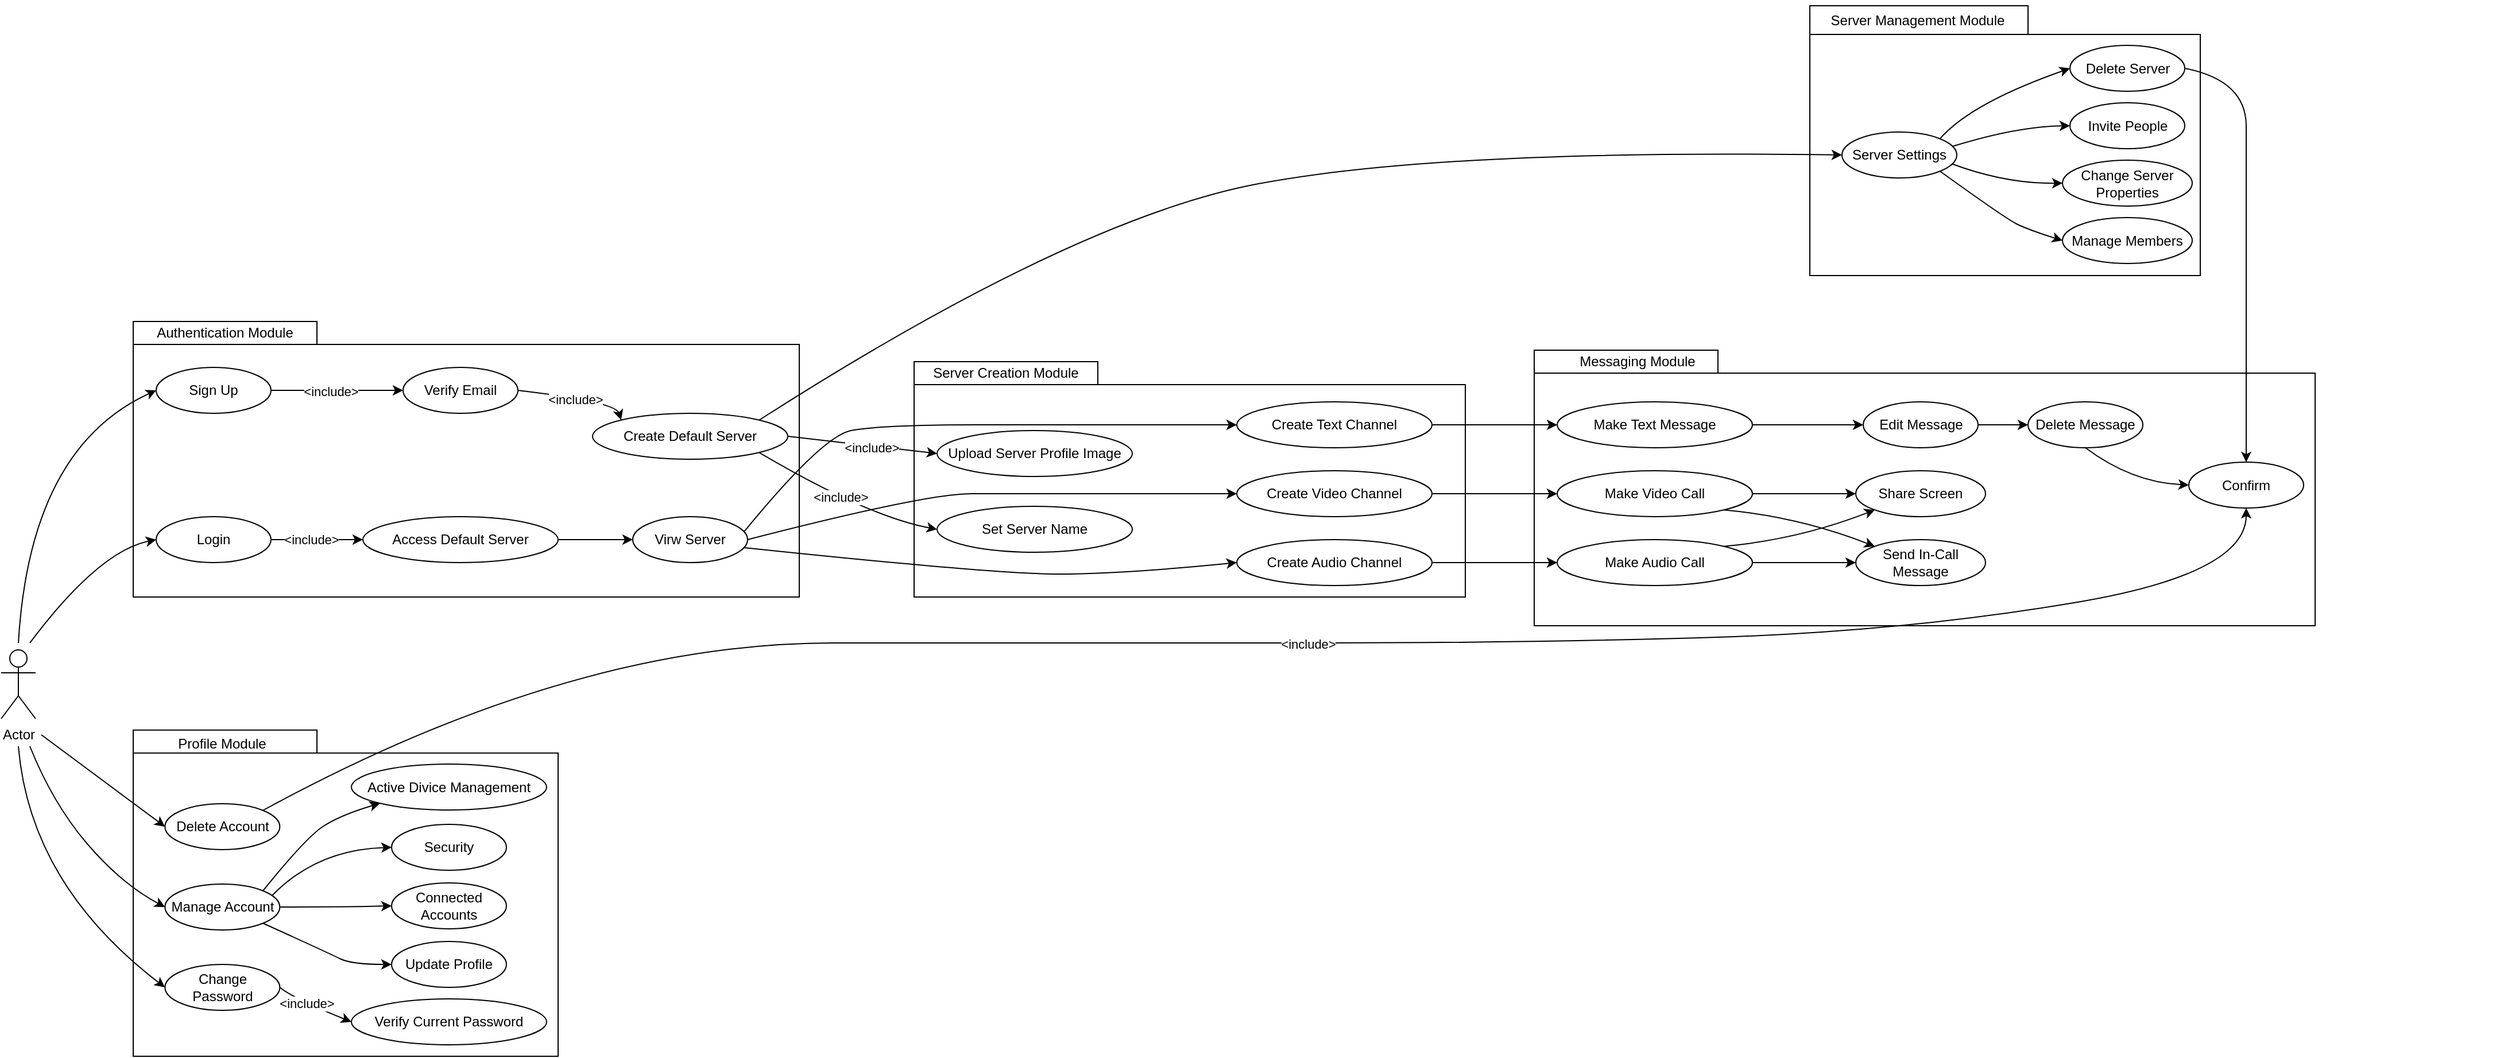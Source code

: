 <mxfile version="24.4.10" type="github">
  <diagram name="Page-1" id="TswOkcbOxJksG1xE5W1X">
    <mxGraphModel dx="3827" dy="2660" grid="1" gridSize="10" guides="1" tooltips="1" connect="1" arrows="1" fold="1" page="1" pageScale="1" pageWidth="827" pageHeight="1169" math="0" shadow="0">
      <root>
        <mxCell id="0" />
        <mxCell id="1" parent="0" />
        <mxCell id="_fBAPdAfYRDBdJ_oHnz5-30" value="" style="group;fillColor=none;" vertex="1" connectable="0" parent="1">
          <mxGeometry x="-160" y="-85" width="580" height="245" as="geometry" />
        </mxCell>
        <mxCell id="_fBAPdAfYRDBdJ_oHnz5-1" value="" style="shape=folder;fontStyle=1;spacingTop=10;tabWidth=160;tabHeight=20;tabPosition=left;html=1;whiteSpace=wrap;fillColor=none;" vertex="1" parent="_fBAPdAfYRDBdJ_oHnz5-30">
          <mxGeometry y="5" width="580" height="240" as="geometry" />
        </mxCell>
        <mxCell id="_fBAPdAfYRDBdJ_oHnz5-29" value="Authentication Module" style="text;html=1;align=center;verticalAlign=middle;whiteSpace=wrap;rounded=0;fillColor=none;" vertex="1" parent="_fBAPdAfYRDBdJ_oHnz5-30">
          <mxGeometry x="10" width="140" height="30" as="geometry" />
        </mxCell>
        <mxCell id="_fBAPdAfYRDBdJ_oHnz5-2" value="Actor" style="shape=umlActor;verticalLabelPosition=bottom;verticalAlign=top;html=1;fillColor=none;" vertex="1" parent="1">
          <mxGeometry x="-275" y="206" width="30" height="60" as="geometry" />
        </mxCell>
        <mxCell id="_fBAPdAfYRDBdJ_oHnz5-20" style="edgeStyle=orthogonalEdgeStyle;rounded=0;orthogonalLoop=1;jettySize=auto;html=1;exitX=1;exitY=0.5;exitDx=0;exitDy=0;fillColor=none;" edge="1" parent="1" source="_fBAPdAfYRDBdJ_oHnz5-5" target="_fBAPdAfYRDBdJ_oHnz5-7">
          <mxGeometry relative="1" as="geometry" />
        </mxCell>
        <mxCell id="_fBAPdAfYRDBdJ_oHnz5-21" value="&amp;lt;include&amp;gt;" style="edgeLabel;html=1;align=center;verticalAlign=middle;resizable=0;points=[];fillColor=none;" vertex="1" connectable="0" parent="_fBAPdAfYRDBdJ_oHnz5-20">
          <mxGeometry x="-0.107" y="-1" relative="1" as="geometry">
            <mxPoint as="offset" />
          </mxGeometry>
        </mxCell>
        <mxCell id="_fBAPdAfYRDBdJ_oHnz5-5" value="Sign Up" style="ellipse;whiteSpace=wrap;html=1;align=center;fillColor=none;" vertex="1" parent="1">
          <mxGeometry x="-140" y="-40" width="100" height="40" as="geometry" />
        </mxCell>
        <mxCell id="_fBAPdAfYRDBdJ_oHnz5-26" style="edgeStyle=orthogonalEdgeStyle;rounded=0;orthogonalLoop=1;jettySize=auto;html=1;exitX=1;exitY=0.5;exitDx=0;exitDy=0;entryX=0;entryY=0.5;entryDx=0;entryDy=0;fillColor=none;" edge="1" parent="1" source="_fBAPdAfYRDBdJ_oHnz5-6" target="_fBAPdAfYRDBdJ_oHnz5-10">
          <mxGeometry relative="1" as="geometry" />
        </mxCell>
        <mxCell id="_fBAPdAfYRDBdJ_oHnz5-27" value="&amp;lt;include&amp;gt;" style="edgeLabel;html=1;align=center;verticalAlign=middle;resizable=0;points=[];fillColor=none;" vertex="1" connectable="0" parent="_fBAPdAfYRDBdJ_oHnz5-26">
          <mxGeometry x="-0.128" relative="1" as="geometry">
            <mxPoint as="offset" />
          </mxGeometry>
        </mxCell>
        <mxCell id="_fBAPdAfYRDBdJ_oHnz5-6" value="Login" style="ellipse;whiteSpace=wrap;html=1;align=center;fillColor=none;" vertex="1" parent="1">
          <mxGeometry x="-140" y="90" width="100" height="40" as="geometry" />
        </mxCell>
        <mxCell id="_fBAPdAfYRDBdJ_oHnz5-7" value="Verify Email" style="ellipse;whiteSpace=wrap;html=1;align=center;fillColor=none;" vertex="1" parent="1">
          <mxGeometry x="75" y="-40" width="100" height="40" as="geometry" />
        </mxCell>
        <mxCell id="_fBAPdAfYRDBdJ_oHnz5-8" value="Create Default Server" style="ellipse;whiteSpace=wrap;html=1;align=center;fillColor=none;" vertex="1" parent="1">
          <mxGeometry x="240" width="170" height="40" as="geometry" />
        </mxCell>
        <mxCell id="_fBAPdAfYRDBdJ_oHnz5-28" style="edgeStyle=orthogonalEdgeStyle;rounded=0;orthogonalLoop=1;jettySize=auto;html=1;exitX=1;exitY=0.5;exitDx=0;exitDy=0;fillColor=none;" edge="1" parent="1" source="_fBAPdAfYRDBdJ_oHnz5-10" target="_fBAPdAfYRDBdJ_oHnz5-12">
          <mxGeometry relative="1" as="geometry" />
        </mxCell>
        <mxCell id="_fBAPdAfYRDBdJ_oHnz5-10" value="Access Default Server" style="ellipse;whiteSpace=wrap;html=1;align=center;fillColor=none;" vertex="1" parent="1">
          <mxGeometry x="40" y="90" width="170" height="40" as="geometry" />
        </mxCell>
        <mxCell id="_fBAPdAfYRDBdJ_oHnz5-12" value="Virw Server" style="ellipse;whiteSpace=wrap;html=1;align=center;fillColor=none;" vertex="1" parent="1">
          <mxGeometry x="275" y="90" width="100" height="40" as="geometry" />
        </mxCell>
        <mxCell id="_fBAPdAfYRDBdJ_oHnz5-23" value="" style="curved=1;endArrow=classic;html=1;rounded=0;exitX=1;exitY=0.5;exitDx=0;exitDy=0;entryX=0;entryY=0;entryDx=0;entryDy=0;fillColor=none;" edge="1" parent="1" source="_fBAPdAfYRDBdJ_oHnz5-7" target="_fBAPdAfYRDBdJ_oHnz5-8">
          <mxGeometry width="50" height="50" relative="1" as="geometry">
            <mxPoint x="130" y="60" as="sourcePoint" />
            <mxPoint x="180" y="10" as="targetPoint" />
            <Array as="points">
              <mxPoint x="260" y="-10" />
            </Array>
          </mxGeometry>
        </mxCell>
        <mxCell id="_fBAPdAfYRDBdJ_oHnz5-24" value="&amp;lt;include&amp;gt;" style="edgeLabel;html=1;align=center;verticalAlign=middle;resizable=0;points=[];fillColor=none;" vertex="1" connectable="0" parent="_fBAPdAfYRDBdJ_oHnz5-23">
          <mxGeometry x="-0.016" y="-2" relative="1" as="geometry">
            <mxPoint as="offset" />
          </mxGeometry>
        </mxCell>
        <mxCell id="_fBAPdAfYRDBdJ_oHnz5-34" value="" style="group;fillColor=none;" vertex="1" connectable="0" parent="1">
          <mxGeometry x="-160" y="270" width="370" height="290" as="geometry" />
        </mxCell>
        <mxCell id="_fBAPdAfYRDBdJ_oHnz5-32" value="" style="shape=folder;fontStyle=1;spacingTop=10;tabWidth=160;tabHeight=20;tabPosition=left;html=1;whiteSpace=wrap;fillColor=none;" vertex="1" parent="_fBAPdAfYRDBdJ_oHnz5-34">
          <mxGeometry y="5.92" width="370" height="284.08" as="geometry" />
        </mxCell>
        <mxCell id="_fBAPdAfYRDBdJ_oHnz5-33" value="Profile Module" style="text;html=1;align=center;verticalAlign=middle;whiteSpace=wrap;rounded=0;fillColor=none;" vertex="1" parent="_fBAPdAfYRDBdJ_oHnz5-34">
          <mxGeometry x="34.207" width="86.897" height="35.51" as="geometry" />
        </mxCell>
        <mxCell id="_fBAPdAfYRDBdJ_oHnz5-41" value="Connected Accounts" style="ellipse;whiteSpace=wrap;html=1;align=center;fillColor=none;" vertex="1" parent="_fBAPdAfYRDBdJ_oHnz5-34">
          <mxGeometry x="225" y="139" width="100" height="40" as="geometry" />
        </mxCell>
        <mxCell id="_fBAPdAfYRDBdJ_oHnz5-40" value="Security" style="ellipse;whiteSpace=wrap;html=1;align=center;fillColor=none;" vertex="1" parent="_fBAPdAfYRDBdJ_oHnz5-34">
          <mxGeometry x="225" y="88" width="100" height="40" as="geometry" />
        </mxCell>
        <mxCell id="_fBAPdAfYRDBdJ_oHnz5-39" value="Active Divice Management" style="ellipse;whiteSpace=wrap;html=1;align=center;fillColor=none;" vertex="1" parent="_fBAPdAfYRDBdJ_oHnz5-34">
          <mxGeometry x="190" y="35.51" width="170" height="40" as="geometry" />
        </mxCell>
        <mxCell id="_fBAPdAfYRDBdJ_oHnz5-35" value="Delete Account" style="ellipse;whiteSpace=wrap;html=1;align=center;fillColor=none;" vertex="1" parent="_fBAPdAfYRDBdJ_oHnz5-34">
          <mxGeometry x="27.66" y="70" width="100" height="40" as="geometry" />
        </mxCell>
        <mxCell id="_fBAPdAfYRDBdJ_oHnz5-36" value="Manage Account" style="ellipse;whiteSpace=wrap;html=1;align=center;fillColor=none;" vertex="1" parent="_fBAPdAfYRDBdJ_oHnz5-34">
          <mxGeometry x="27.66" y="140" width="100" height="40" as="geometry" />
        </mxCell>
        <mxCell id="_fBAPdAfYRDBdJ_oHnz5-37" value="Change Password" style="ellipse;whiteSpace=wrap;html=1;align=center;fillColor=none;" vertex="1" parent="_fBAPdAfYRDBdJ_oHnz5-34">
          <mxGeometry x="27.66" y="210" width="100" height="40" as="geometry" />
        </mxCell>
        <mxCell id="_fBAPdAfYRDBdJ_oHnz5-42" value="Update Profile" style="ellipse;whiteSpace=wrap;html=1;align=center;fillColor=none;" vertex="1" parent="_fBAPdAfYRDBdJ_oHnz5-34">
          <mxGeometry x="225" y="190" width="100" height="40" as="geometry" />
        </mxCell>
        <mxCell id="_fBAPdAfYRDBdJ_oHnz5-48" value="" style="curved=1;endArrow=classic;html=1;rounded=0;entryX=0;entryY=1;entryDx=0;entryDy=0;exitX=1;exitY=0;exitDx=0;exitDy=0;fillColor=none;" edge="1" parent="_fBAPdAfYRDBdJ_oHnz5-34" source="_fBAPdAfYRDBdJ_oHnz5-36" target="_fBAPdAfYRDBdJ_oHnz5-39">
          <mxGeometry width="50" height="50" relative="1" as="geometry">
            <mxPoint x="180" y="180" as="sourcePoint" />
            <mxPoint x="230" y="130" as="targetPoint" />
            <Array as="points">
              <mxPoint x="150" y="100" />
              <mxPoint x="180" y="80" />
            </Array>
          </mxGeometry>
        </mxCell>
        <mxCell id="_fBAPdAfYRDBdJ_oHnz5-51" value="" style="curved=1;endArrow=classic;html=1;rounded=0;exitX=0.935;exitY=0.244;exitDx=0;exitDy=0;entryX=0;entryY=0.5;entryDx=0;entryDy=0;exitPerimeter=0;fillColor=none;" edge="1" parent="_fBAPdAfYRDBdJ_oHnz5-34" source="_fBAPdAfYRDBdJ_oHnz5-36" target="_fBAPdAfYRDBdJ_oHnz5-40">
          <mxGeometry width="50" height="50" relative="1" as="geometry">
            <mxPoint x="180" y="210" as="sourcePoint" />
            <mxPoint x="230" y="160" as="targetPoint" />
            <Array as="points">
              <mxPoint x="160" y="110" />
            </Array>
          </mxGeometry>
        </mxCell>
        <mxCell id="_fBAPdAfYRDBdJ_oHnz5-52" value="" style="curved=1;endArrow=classic;html=1;rounded=0;exitX=1;exitY=0.5;exitDx=0;exitDy=0;entryX=0;entryY=0.5;entryDx=0;entryDy=0;fillColor=none;" edge="1" parent="_fBAPdAfYRDBdJ_oHnz5-34" source="_fBAPdAfYRDBdJ_oHnz5-36" target="_fBAPdAfYRDBdJ_oHnz5-41">
          <mxGeometry width="50" height="50" relative="1" as="geometry">
            <mxPoint x="180" y="210" as="sourcePoint" />
            <mxPoint x="230" y="160" as="targetPoint" />
            <Array as="points">
              <mxPoint x="190" y="160" />
            </Array>
          </mxGeometry>
        </mxCell>
        <mxCell id="_fBAPdAfYRDBdJ_oHnz5-55" value="" style="curved=1;endArrow=classic;html=1;rounded=0;exitX=1;exitY=1;exitDx=0;exitDy=0;entryX=0;entryY=0.5;entryDx=0;entryDy=0;fillColor=none;" edge="1" parent="_fBAPdAfYRDBdJ_oHnz5-34" source="_fBAPdAfYRDBdJ_oHnz5-36" target="_fBAPdAfYRDBdJ_oHnz5-42">
          <mxGeometry width="50" height="50" relative="1" as="geometry">
            <mxPoint x="140" y="210" as="sourcePoint" />
            <mxPoint x="190" y="160" as="targetPoint" />
            <Array as="points">
              <mxPoint x="170" y="200" />
              <mxPoint x="190" y="210" />
            </Array>
          </mxGeometry>
        </mxCell>
        <mxCell id="_fBAPdAfYRDBdJ_oHnz5-44" value="Verify Current Password" style="ellipse;whiteSpace=wrap;html=1;align=center;fillColor=none;" vertex="1" parent="1">
          <mxGeometry x="30" y="510" width="170" height="40" as="geometry" />
        </mxCell>
        <mxCell id="_fBAPdAfYRDBdJ_oHnz5-45" value="" style="curved=1;endArrow=classic;html=1;rounded=0;entryX=0;entryY=0.5;entryDx=0;entryDy=0;fillColor=none;" edge="1" parent="1" target="_fBAPdAfYRDBdJ_oHnz5-35">
          <mxGeometry width="50" height="50" relative="1" as="geometry">
            <mxPoint x="-240" y="280" as="sourcePoint" />
            <mxPoint x="-110" y="400" as="targetPoint" />
            <Array as="points" />
          </mxGeometry>
        </mxCell>
        <mxCell id="_fBAPdAfYRDBdJ_oHnz5-46" value="" style="curved=1;endArrow=classic;html=1;rounded=0;entryX=0;entryY=0.5;entryDx=0;entryDy=0;fillColor=none;" edge="1" parent="1" target="_fBAPdAfYRDBdJ_oHnz5-36">
          <mxGeometry width="50" height="50" relative="1" as="geometry">
            <mxPoint x="-250" y="290" as="sourcePoint" />
            <mxPoint x="-110" y="400" as="targetPoint" />
            <Array as="points">
              <mxPoint x="-230" y="340" />
              <mxPoint x="-170" y="410" />
            </Array>
          </mxGeometry>
        </mxCell>
        <mxCell id="_fBAPdAfYRDBdJ_oHnz5-47" value="" style="curved=1;endArrow=classic;html=1;rounded=0;entryX=0;entryY=0.5;entryDx=0;entryDy=0;fillColor=none;" edge="1" parent="1" target="_fBAPdAfYRDBdJ_oHnz5-37">
          <mxGeometry width="50" height="50" relative="1" as="geometry">
            <mxPoint x="-260" y="290" as="sourcePoint" />
            <mxPoint x="-150" y="350" as="targetPoint" />
            <Array as="points">
              <mxPoint x="-250" y="410" />
            </Array>
          </mxGeometry>
        </mxCell>
        <mxCell id="_fBAPdAfYRDBdJ_oHnz5-57" value="" style="curved=1;endArrow=classic;html=1;rounded=0;exitX=1;exitY=0.5;exitDx=0;exitDy=0;entryX=0;entryY=0.5;entryDx=0;entryDy=0;fillColor=none;" edge="1" parent="1" source="_fBAPdAfYRDBdJ_oHnz5-37" target="_fBAPdAfYRDBdJ_oHnz5-44">
          <mxGeometry width="50" height="50" relative="1" as="geometry">
            <mxPoint x="110" y="400" as="sourcePoint" />
            <mxPoint x="160" y="350" as="targetPoint" />
            <Array as="points">
              <mxPoint x="-20" y="510" />
            </Array>
          </mxGeometry>
        </mxCell>
        <mxCell id="_fBAPdAfYRDBdJ_oHnz5-58" value="&amp;lt;include&amp;gt;" style="edgeLabel;html=1;align=center;verticalAlign=middle;resizable=0;points=[];fillColor=none;" vertex="1" connectable="0" parent="_fBAPdAfYRDBdJ_oHnz5-57">
          <mxGeometry x="-0.227" relative="1" as="geometry">
            <mxPoint as="offset" />
          </mxGeometry>
        </mxCell>
        <mxCell id="_fBAPdAfYRDBdJ_oHnz5-59" value="" style="curved=1;endArrow=classic;html=1;rounded=0;entryX=0;entryY=0.5;entryDx=0;entryDy=0;fillColor=none;" edge="1" parent="1" target="_fBAPdAfYRDBdJ_oHnz5-5">
          <mxGeometry width="50" height="50" relative="1" as="geometry">
            <mxPoint x="-260" y="200" as="sourcePoint" />
            <mxPoint x="120" y="160" as="targetPoint" />
            <Array as="points">
              <mxPoint x="-250" y="30" />
            </Array>
          </mxGeometry>
        </mxCell>
        <mxCell id="_fBAPdAfYRDBdJ_oHnz5-60" value="" style="curved=1;endArrow=classic;html=1;rounded=0;entryX=0;entryY=0.5;entryDx=0;entryDy=0;fillColor=none;" edge="1" parent="1" target="_fBAPdAfYRDBdJ_oHnz5-6">
          <mxGeometry width="50" height="50" relative="1" as="geometry">
            <mxPoint x="-250" y="200" as="sourcePoint" />
            <mxPoint x="120" y="160" as="targetPoint" />
            <Array as="points">
              <mxPoint x="-190" y="120" />
            </Array>
          </mxGeometry>
        </mxCell>
        <mxCell id="_fBAPdAfYRDBdJ_oHnz5-61" value="" style="group;fillColor=none;" vertex="1" connectable="0" parent="1">
          <mxGeometry x="520" y="-50" width="580" height="245" as="geometry" />
        </mxCell>
        <mxCell id="_fBAPdAfYRDBdJ_oHnz5-62" value="" style="shape=folder;fontStyle=1;spacingTop=10;tabWidth=160;tabHeight=20;tabPosition=left;html=1;whiteSpace=wrap;fillColor=none;" vertex="1" parent="_fBAPdAfYRDBdJ_oHnz5-61">
          <mxGeometry y="5" width="480" height="205" as="geometry" />
        </mxCell>
        <mxCell id="_fBAPdAfYRDBdJ_oHnz5-63" value="Server Creation Module" style="text;html=1;align=center;verticalAlign=middle;whiteSpace=wrap;rounded=0;fillColor=none;" vertex="1" parent="_fBAPdAfYRDBdJ_oHnz5-61">
          <mxGeometry x="10" width="140" height="30" as="geometry" />
        </mxCell>
        <mxCell id="_fBAPdAfYRDBdJ_oHnz5-64" value="Upload Server Profile Image" style="ellipse;whiteSpace=wrap;html=1;align=center;fillColor=none;" vertex="1" parent="_fBAPdAfYRDBdJ_oHnz5-61">
          <mxGeometry x="20" y="65" width="170" height="40" as="geometry" />
        </mxCell>
        <mxCell id="_fBAPdAfYRDBdJ_oHnz5-67" value="Create Text Channel" style="ellipse;whiteSpace=wrap;html=1;align=center;fillColor=none;" vertex="1" parent="_fBAPdAfYRDBdJ_oHnz5-61">
          <mxGeometry x="281" y="40" width="170" height="40" as="geometry" />
        </mxCell>
        <mxCell id="_fBAPdAfYRDBdJ_oHnz5-66" value="Create Video Channel" style="ellipse;whiteSpace=wrap;html=1;align=center;fillColor=none;" vertex="1" parent="_fBAPdAfYRDBdJ_oHnz5-61">
          <mxGeometry x="281" y="100" width="170" height="40" as="geometry" />
        </mxCell>
        <mxCell id="_fBAPdAfYRDBdJ_oHnz5-65" value="Create Audio Channel" style="ellipse;whiteSpace=wrap;html=1;align=center;fillColor=none;" vertex="1" parent="_fBAPdAfYRDBdJ_oHnz5-61">
          <mxGeometry x="281" y="160" width="170" height="40" as="geometry" />
        </mxCell>
        <mxCell id="_fBAPdAfYRDBdJ_oHnz5-68" value="Set Server Name" style="ellipse;whiteSpace=wrap;html=1;align=center;fillColor=none;" vertex="1" parent="_fBAPdAfYRDBdJ_oHnz5-61">
          <mxGeometry x="20" y="131" width="170" height="40" as="geometry" />
        </mxCell>
        <mxCell id="_fBAPdAfYRDBdJ_oHnz5-70" value="" style="curved=1;endArrow=classic;html=1;rounded=0;exitX=1;exitY=0.5;exitDx=0;exitDy=0;entryX=0;entryY=0.5;entryDx=0;entryDy=0;fillColor=none;" edge="1" parent="1" source="_fBAPdAfYRDBdJ_oHnz5-8" target="_fBAPdAfYRDBdJ_oHnz5-64">
          <mxGeometry width="50" height="50" relative="1" as="geometry">
            <mxPoint x="590" y="80" as="sourcePoint" />
            <mxPoint x="560" y="20" as="targetPoint" />
            <Array as="points" />
          </mxGeometry>
        </mxCell>
        <mxCell id="_fBAPdAfYRDBdJ_oHnz5-71" value="&amp;lt;include&amp;gt;" style="edgeLabel;html=1;align=center;verticalAlign=middle;resizable=0;points=[];fillColor=none;" vertex="1" connectable="0" parent="_fBAPdAfYRDBdJ_oHnz5-70">
          <mxGeometry x="0.124" y="-1" relative="1" as="geometry">
            <mxPoint as="offset" />
          </mxGeometry>
        </mxCell>
        <mxCell id="_fBAPdAfYRDBdJ_oHnz5-72" value="" style="curved=1;endArrow=classic;html=1;rounded=0;exitX=1;exitY=1;exitDx=0;exitDy=0;entryX=0;entryY=0.5;entryDx=0;entryDy=0;fillColor=none;" edge="1" parent="1" source="_fBAPdAfYRDBdJ_oHnz5-8" target="_fBAPdAfYRDBdJ_oHnz5-68">
          <mxGeometry width="50" height="50" relative="1" as="geometry">
            <mxPoint x="590" y="80" as="sourcePoint" />
            <mxPoint x="640" y="30" as="targetPoint" />
            <Array as="points">
              <mxPoint x="480" y="90" />
            </Array>
          </mxGeometry>
        </mxCell>
        <mxCell id="_fBAPdAfYRDBdJ_oHnz5-73" value="&amp;lt;include&amp;gt;" style="edgeLabel;html=1;align=center;verticalAlign=middle;resizable=0;points=[];fillColor=none;" vertex="1" connectable="0" parent="_fBAPdAfYRDBdJ_oHnz5-72">
          <mxGeometry x="-0.057" y="3" relative="1" as="geometry">
            <mxPoint as="offset" />
          </mxGeometry>
        </mxCell>
        <mxCell id="_fBAPdAfYRDBdJ_oHnz5-74" value="" style="curved=1;endArrow=classic;html=1;rounded=0;exitX=0.97;exitY=0.675;exitDx=0;exitDy=0;entryX=0;entryY=0.5;entryDx=0;entryDy=0;exitPerimeter=0;fillColor=none;" edge="1" parent="1" source="_fBAPdAfYRDBdJ_oHnz5-12" target="_fBAPdAfYRDBdJ_oHnz5-65">
          <mxGeometry width="50" height="50" relative="1" as="geometry">
            <mxPoint x="590" y="80" as="sourcePoint" />
            <mxPoint x="640" y="30" as="targetPoint" />
            <Array as="points">
              <mxPoint x="590" y="140" />
              <mxPoint x="700" y="140" />
            </Array>
          </mxGeometry>
        </mxCell>
        <mxCell id="_fBAPdAfYRDBdJ_oHnz5-75" value="" style="curved=1;endArrow=classic;html=1;rounded=0;exitX=0.97;exitY=0.327;exitDx=0;exitDy=0;entryX=0;entryY=0.5;entryDx=0;entryDy=0;exitPerimeter=0;fillColor=none;" edge="1" parent="1" source="_fBAPdAfYRDBdJ_oHnz5-12" target="_fBAPdAfYRDBdJ_oHnz5-67">
          <mxGeometry width="50" height="50" relative="1" as="geometry">
            <mxPoint x="610" y="40" as="sourcePoint" />
            <mxPoint x="660" y="-10" as="targetPoint" />
            <Array as="points">
              <mxPoint x="440" y="20" />
              <mxPoint x="490" y="10" />
              <mxPoint x="660" y="10" />
              <mxPoint x="750" y="10" />
            </Array>
          </mxGeometry>
        </mxCell>
        <mxCell id="_fBAPdAfYRDBdJ_oHnz5-76" value="" style="curved=1;endArrow=classic;html=1;rounded=0;exitX=1;exitY=0.5;exitDx=0;exitDy=0;entryX=0;entryY=0.5;entryDx=0;entryDy=0;fillColor=none;" edge="1" parent="1" source="_fBAPdAfYRDBdJ_oHnz5-12" target="_fBAPdAfYRDBdJ_oHnz5-66">
          <mxGeometry width="50" height="50" relative="1" as="geometry">
            <mxPoint x="600" y="70" as="sourcePoint" />
            <mxPoint x="650" y="20" as="targetPoint" />
            <Array as="points">
              <mxPoint x="530" y="70" />
              <mxPoint x="610" y="70" />
              <mxPoint x="690" y="70" />
              <mxPoint x="720" y="70" />
              <mxPoint x="750" y="70" />
            </Array>
          </mxGeometry>
        </mxCell>
        <mxCell id="_fBAPdAfYRDBdJ_oHnz5-78" value="" style="group;fillColor=none;" vertex="1" connectable="0" parent="1">
          <mxGeometry x="1320" y="-360" width="580" height="245" as="geometry" />
        </mxCell>
        <mxCell id="_fBAPdAfYRDBdJ_oHnz5-79" value="" style="shape=folder;fontStyle=1;spacingTop=10;tabWidth=190;tabHeight=25;tabPosition=left;html=1;whiteSpace=wrap;fillColor=none;" vertex="1" parent="_fBAPdAfYRDBdJ_oHnz5-78">
          <mxGeometry x="-20" y="5" width="340" height="235" as="geometry" />
        </mxCell>
        <mxCell id="_fBAPdAfYRDBdJ_oHnz5-80" value="Server Management Module" style="text;html=1;align=center;verticalAlign=middle;whiteSpace=wrap;rounded=0;fillColor=none;" vertex="1" parent="_fBAPdAfYRDBdJ_oHnz5-78">
          <mxGeometry x="-11" y="3" width="170" height="30" as="geometry" />
        </mxCell>
        <mxCell id="_fBAPdAfYRDBdJ_oHnz5-87" value="Server Settings" style="ellipse;whiteSpace=wrap;html=1;align=center;fillColor=none;" vertex="1" parent="_fBAPdAfYRDBdJ_oHnz5-78">
          <mxGeometry x="8" y="115" width="100" height="40" as="geometry" />
        </mxCell>
        <mxCell id="_fBAPdAfYRDBdJ_oHnz5-90" value="Delete Server" style="ellipse;whiteSpace=wrap;html=1;align=center;fillColor=none;" vertex="1" parent="_fBAPdAfYRDBdJ_oHnz5-78">
          <mxGeometry x="206.5" y="39.5" width="100" height="40" as="geometry" />
        </mxCell>
        <mxCell id="_fBAPdAfYRDBdJ_oHnz5-89" value="Invite People" style="ellipse;whiteSpace=wrap;html=1;align=center;fillColor=none;" vertex="1" parent="_fBAPdAfYRDBdJ_oHnz5-78">
          <mxGeometry x="206.5" y="89.5" width="100" height="40" as="geometry" />
        </mxCell>
        <mxCell id="_fBAPdAfYRDBdJ_oHnz5-88" value="Change Server Properties" style="ellipse;whiteSpace=wrap;html=1;align=center;fillColor=none;" vertex="1" parent="_fBAPdAfYRDBdJ_oHnz5-78">
          <mxGeometry x="200" y="139.5" width="113" height="40" as="geometry" />
        </mxCell>
        <mxCell id="_fBAPdAfYRDBdJ_oHnz5-86" value="Manage Members" style="ellipse;whiteSpace=wrap;html=1;align=center;fillColor=none;" vertex="1" parent="_fBAPdAfYRDBdJ_oHnz5-78">
          <mxGeometry x="200" y="189.5" width="113" height="40" as="geometry" />
        </mxCell>
        <mxCell id="_fBAPdAfYRDBdJ_oHnz5-94" value="" style="curved=1;endArrow=classic;html=1;rounded=0;entryX=0;entryY=0.5;entryDx=0;entryDy=0;exitX=1;exitY=0;exitDx=0;exitDy=0;fillColor=none;" edge="1" parent="_fBAPdAfYRDBdJ_oHnz5-78" source="_fBAPdAfYRDBdJ_oHnz5-87" target="_fBAPdAfYRDBdJ_oHnz5-90">
          <mxGeometry width="50" height="50" relative="1" as="geometry">
            <mxPoint x="135" y="115" as="sourcePoint" />
            <mxPoint x="185" y="65" as="targetPoint" />
            <Array as="points">
              <mxPoint x="120" y="90" />
            </Array>
          </mxGeometry>
        </mxCell>
        <mxCell id="_fBAPdAfYRDBdJ_oHnz5-93" value="" style="curved=1;endArrow=classic;html=1;rounded=0;entryX=0;entryY=0.5;entryDx=0;entryDy=0;exitX=1;exitY=1;exitDx=0;exitDy=0;fillColor=none;" edge="1" parent="_fBAPdAfYRDBdJ_oHnz5-78" source="_fBAPdAfYRDBdJ_oHnz5-87" target="_fBAPdAfYRDBdJ_oHnz5-86">
          <mxGeometry width="50" height="50" relative="1" as="geometry">
            <mxPoint x="150" y="260" as="sourcePoint" />
            <mxPoint x="200" y="210" as="targetPoint" />
            <Array as="points">
              <mxPoint x="150" y="190" />
              <mxPoint x="170" y="200" />
            </Array>
          </mxGeometry>
        </mxCell>
        <mxCell id="_fBAPdAfYRDBdJ_oHnz5-92" value="" style="curved=1;endArrow=classic;html=1;rounded=0;entryX=0;entryY=0.5;entryDx=0;entryDy=0;exitX=0.959;exitY=0.693;exitDx=0;exitDy=0;exitPerimeter=0;fillColor=none;" edge="1" parent="_fBAPdAfYRDBdJ_oHnz5-78" source="_fBAPdAfYRDBdJ_oHnz5-87" target="_fBAPdAfYRDBdJ_oHnz5-88">
          <mxGeometry width="50" height="50" relative="1" as="geometry">
            <mxPoint x="161" y="210" as="sourcePoint" />
            <mxPoint x="211" y="160" as="targetPoint" />
            <Array as="points">
              <mxPoint x="150" y="160" />
            </Array>
          </mxGeometry>
        </mxCell>
        <mxCell id="_fBAPdAfYRDBdJ_oHnz5-91" value="" style="curved=1;endArrow=classic;html=1;rounded=0;entryX=0;entryY=0.5;entryDx=0;entryDy=0;exitX=0.965;exitY=0.31;exitDx=0;exitDy=0;exitPerimeter=0;fillColor=none;" edge="1" parent="_fBAPdAfYRDBdJ_oHnz5-78" source="_fBAPdAfYRDBdJ_oHnz5-87" target="_fBAPdAfYRDBdJ_oHnz5-89">
          <mxGeometry width="50" height="50" relative="1" as="geometry">
            <mxPoint x="161" y="160" as="sourcePoint" />
            <mxPoint x="211" y="110" as="targetPoint" />
            <Array as="points">
              <mxPoint x="161" y="110" />
            </Array>
          </mxGeometry>
        </mxCell>
        <mxCell id="_fBAPdAfYRDBdJ_oHnz5-95" value="" style="group;fillColor=none;" vertex="1" connectable="0" parent="1">
          <mxGeometry x="1070" y="-60" width="670" height="245" as="geometry" />
        </mxCell>
        <mxCell id="_fBAPdAfYRDBdJ_oHnz5-96" value="" style="shape=folder;fontStyle=1;spacingTop=10;tabWidth=160;tabHeight=20;tabPosition=left;html=1;whiteSpace=wrap;fillColor=none;" vertex="1" parent="_fBAPdAfYRDBdJ_oHnz5-95">
          <mxGeometry x="-10" y="5" width="680" height="240" as="geometry" />
        </mxCell>
        <mxCell id="_fBAPdAfYRDBdJ_oHnz5-97" value="Messaging Module" style="text;html=1;align=center;verticalAlign=middle;whiteSpace=wrap;rounded=0;fillColor=none;" vertex="1" parent="_fBAPdAfYRDBdJ_oHnz5-95">
          <mxGeometry x="10" width="140" height="30" as="geometry" />
        </mxCell>
        <mxCell id="_fBAPdAfYRDBdJ_oHnz5-105" style="edgeStyle=orthogonalEdgeStyle;rounded=0;orthogonalLoop=1;jettySize=auto;html=1;exitX=1;exitY=0.5;exitDx=0;exitDy=0;entryX=0;entryY=0.5;entryDx=0;entryDy=0;fillColor=none;" edge="1" parent="_fBAPdAfYRDBdJ_oHnz5-95" source="_fBAPdAfYRDBdJ_oHnz5-98" target="_fBAPdAfYRDBdJ_oHnz5-101">
          <mxGeometry relative="1" as="geometry" />
        </mxCell>
        <mxCell id="_fBAPdAfYRDBdJ_oHnz5-98" value="Make Text Message" style="ellipse;whiteSpace=wrap;html=1;align=center;fillColor=none;" vertex="1" parent="_fBAPdAfYRDBdJ_oHnz5-95">
          <mxGeometry x="10" y="50" width="170" height="40" as="geometry" />
        </mxCell>
        <mxCell id="_fBAPdAfYRDBdJ_oHnz5-106" style="edgeStyle=orthogonalEdgeStyle;rounded=0;orthogonalLoop=1;jettySize=auto;html=1;exitX=1;exitY=0.5;exitDx=0;exitDy=0;entryX=0;entryY=0.5;entryDx=0;entryDy=0;fillColor=none;" edge="1" parent="_fBAPdAfYRDBdJ_oHnz5-95" source="_fBAPdAfYRDBdJ_oHnz5-99" target="_fBAPdAfYRDBdJ_oHnz5-103">
          <mxGeometry relative="1" as="geometry" />
        </mxCell>
        <mxCell id="_fBAPdAfYRDBdJ_oHnz5-99" value="Make Video Call" style="ellipse;whiteSpace=wrap;html=1;align=center;fillColor=none;" vertex="1" parent="_fBAPdAfYRDBdJ_oHnz5-95">
          <mxGeometry x="10" y="110" width="170" height="40" as="geometry" />
        </mxCell>
        <mxCell id="_fBAPdAfYRDBdJ_oHnz5-107" style="edgeStyle=orthogonalEdgeStyle;rounded=0;orthogonalLoop=1;jettySize=auto;html=1;exitX=1;exitY=0.5;exitDx=0;exitDy=0;entryX=0;entryY=0.5;entryDx=0;entryDy=0;fillColor=none;" edge="1" parent="_fBAPdAfYRDBdJ_oHnz5-95" source="_fBAPdAfYRDBdJ_oHnz5-100" target="_fBAPdAfYRDBdJ_oHnz5-104">
          <mxGeometry relative="1" as="geometry" />
        </mxCell>
        <mxCell id="_fBAPdAfYRDBdJ_oHnz5-100" value="Make Audio Call" style="ellipse;whiteSpace=wrap;html=1;align=center;fillColor=none;" vertex="1" parent="_fBAPdAfYRDBdJ_oHnz5-95">
          <mxGeometry x="10" y="170" width="170" height="40" as="geometry" />
        </mxCell>
        <mxCell id="_fBAPdAfYRDBdJ_oHnz5-112" style="edgeStyle=orthogonalEdgeStyle;rounded=0;orthogonalLoop=1;jettySize=auto;html=1;exitX=1;exitY=0.5;exitDx=0;exitDy=0;entryX=0;entryY=0.5;entryDx=0;entryDy=0;fillColor=none;" edge="1" parent="_fBAPdAfYRDBdJ_oHnz5-95" source="_fBAPdAfYRDBdJ_oHnz5-101" target="_fBAPdAfYRDBdJ_oHnz5-111">
          <mxGeometry relative="1" as="geometry" />
        </mxCell>
        <mxCell id="_fBAPdAfYRDBdJ_oHnz5-101" value="Edit Message" style="ellipse;whiteSpace=wrap;html=1;align=center;fillColor=none;" vertex="1" parent="_fBAPdAfYRDBdJ_oHnz5-95">
          <mxGeometry x="276.5" y="50" width="100" height="40" as="geometry" />
        </mxCell>
        <mxCell id="_fBAPdAfYRDBdJ_oHnz5-103" value="Share Screen" style="ellipse;whiteSpace=wrap;html=1;align=center;fillColor=none;" vertex="1" parent="_fBAPdAfYRDBdJ_oHnz5-95">
          <mxGeometry x="270" y="110" width="113" height="40" as="geometry" />
        </mxCell>
        <mxCell id="_fBAPdAfYRDBdJ_oHnz5-104" value="Send In-Call Message" style="ellipse;whiteSpace=wrap;html=1;align=center;fillColor=none;" vertex="1" parent="_fBAPdAfYRDBdJ_oHnz5-95">
          <mxGeometry x="270" y="170" width="113" height="40" as="geometry" />
        </mxCell>
        <mxCell id="_fBAPdAfYRDBdJ_oHnz5-110" value="" style="curved=1;endArrow=classic;html=1;rounded=0;exitX=1;exitY=0;exitDx=0;exitDy=0;entryX=0;entryY=1;entryDx=0;entryDy=0;fillColor=none;" edge="1" parent="_fBAPdAfYRDBdJ_oHnz5-95" source="_fBAPdAfYRDBdJ_oHnz5-100" target="_fBAPdAfYRDBdJ_oHnz5-103">
          <mxGeometry width="50" height="50" relative="1" as="geometry">
            <mxPoint x="330" y="170" as="sourcePoint" />
            <mxPoint x="380" y="120" as="targetPoint" />
            <Array as="points">
              <mxPoint x="220" y="170" />
            </Array>
          </mxGeometry>
        </mxCell>
        <mxCell id="_fBAPdAfYRDBdJ_oHnz5-109" value="" style="curved=1;endArrow=classic;html=1;rounded=0;exitX=1;exitY=1;exitDx=0;exitDy=0;entryX=0;entryY=0;entryDx=0;entryDy=0;fillColor=none;" edge="1" parent="_fBAPdAfYRDBdJ_oHnz5-95" source="_fBAPdAfYRDBdJ_oHnz5-99" target="_fBAPdAfYRDBdJ_oHnz5-104">
          <mxGeometry width="50" height="50" relative="1" as="geometry">
            <mxPoint x="330" y="170" as="sourcePoint" />
            <mxPoint x="380" y="120" as="targetPoint" />
            <Array as="points">
              <mxPoint x="220" y="150" />
            </Array>
          </mxGeometry>
        </mxCell>
        <mxCell id="_fBAPdAfYRDBdJ_oHnz5-111" value="Delete Message" style="ellipse;whiteSpace=wrap;html=1;align=center;fillColor=none;" vertex="1" parent="_fBAPdAfYRDBdJ_oHnz5-95">
          <mxGeometry x="420" y="50" width="100" height="40" as="geometry" />
        </mxCell>
        <mxCell id="_fBAPdAfYRDBdJ_oHnz5-113" value="Confirm" style="ellipse;whiteSpace=wrap;html=1;align=center;fillColor=none;" vertex="1" parent="_fBAPdAfYRDBdJ_oHnz5-95">
          <mxGeometry x="560" y="102.5" width="100" height="40" as="geometry" />
        </mxCell>
        <mxCell id="_fBAPdAfYRDBdJ_oHnz5-114" value="" style="curved=1;endArrow=classic;html=1;rounded=0;exitX=0.5;exitY=1;exitDx=0;exitDy=0;entryX=0;entryY=0.5;entryDx=0;entryDy=0;fillColor=none;" edge="1" parent="_fBAPdAfYRDBdJ_oHnz5-95" source="_fBAPdAfYRDBdJ_oHnz5-111" target="_fBAPdAfYRDBdJ_oHnz5-113">
          <mxGeometry width="50" height="50" relative="1" as="geometry">
            <mxPoint x="410" y="110" as="sourcePoint" />
            <mxPoint x="460" y="60" as="targetPoint" />
            <Array as="points">
              <mxPoint x="510" y="120" />
            </Array>
          </mxGeometry>
        </mxCell>
        <mxCell id="_fBAPdAfYRDBdJ_oHnz5-115" style="edgeStyle=orthogonalEdgeStyle;rounded=0;orthogonalLoop=1;jettySize=auto;html=1;exitX=1;exitY=0.5;exitDx=0;exitDy=0;entryX=0;entryY=0.5;entryDx=0;entryDy=0;fillColor=none;" edge="1" parent="1" source="_fBAPdAfYRDBdJ_oHnz5-67" target="_fBAPdAfYRDBdJ_oHnz5-98">
          <mxGeometry relative="1" as="geometry" />
        </mxCell>
        <mxCell id="_fBAPdAfYRDBdJ_oHnz5-116" style="edgeStyle=orthogonalEdgeStyle;rounded=0;orthogonalLoop=1;jettySize=auto;html=1;exitX=1;exitY=0.5;exitDx=0;exitDy=0;entryX=0;entryY=0.5;entryDx=0;entryDy=0;fillColor=none;" edge="1" parent="1" source="_fBAPdAfYRDBdJ_oHnz5-66" target="_fBAPdAfYRDBdJ_oHnz5-99">
          <mxGeometry relative="1" as="geometry" />
        </mxCell>
        <mxCell id="_fBAPdAfYRDBdJ_oHnz5-117" style="edgeStyle=orthogonalEdgeStyle;rounded=0;orthogonalLoop=1;jettySize=auto;html=1;exitX=1;exitY=0.5;exitDx=0;exitDy=0;entryX=0;entryY=0.5;entryDx=0;entryDy=0;fillColor=none;" edge="1" parent="1" source="_fBAPdAfYRDBdJ_oHnz5-65" target="_fBAPdAfYRDBdJ_oHnz5-100">
          <mxGeometry relative="1" as="geometry" />
        </mxCell>
        <mxCell id="_fBAPdAfYRDBdJ_oHnz5-118" value="" style="curved=1;endArrow=classic;html=1;rounded=0;exitX=1;exitY=0;exitDx=0;exitDy=0;entryX=0.5;entryY=1;entryDx=0;entryDy=0;fillColor=none;" edge="1" parent="1" source="_fBAPdAfYRDBdJ_oHnz5-35" target="_fBAPdAfYRDBdJ_oHnz5-113">
          <mxGeometry width="50" height="50" relative="1" as="geometry">
            <mxPoint x="770" y="190" as="sourcePoint" />
            <mxPoint x="820" y="140" as="targetPoint" />
            <Array as="points">
              <mxPoint x="220" y="200" />
              <mxPoint x="680" y="200" />
              <mxPoint x="1060" y="200" />
              <mxPoint x="1380" y="190" />
              <mxPoint x="1680" y="140" />
            </Array>
          </mxGeometry>
        </mxCell>
        <mxCell id="_fBAPdAfYRDBdJ_oHnz5-119" value="&amp;lt;include&amp;gt;" style="edgeLabel;html=1;align=center;verticalAlign=middle;resizable=0;points=[];fillColor=none;" vertex="1" connectable="0" parent="_fBAPdAfYRDBdJ_oHnz5-118">
          <mxGeometry x="0.037" y="-1" relative="1" as="geometry">
            <mxPoint as="offset" />
          </mxGeometry>
        </mxCell>
        <mxCell id="_fBAPdAfYRDBdJ_oHnz5-120" value="" style="curved=1;endArrow=classic;html=1;rounded=0;exitX=1;exitY=0;exitDx=0;exitDy=0;entryX=0;entryY=0.5;entryDx=0;entryDy=0;fillColor=none;" edge="1" parent="1" source="_fBAPdAfYRDBdJ_oHnz5-8" target="_fBAPdAfYRDBdJ_oHnz5-87">
          <mxGeometry width="50" height="50" relative="1" as="geometry">
            <mxPoint x="870" y="-100" as="sourcePoint" />
            <mxPoint x="920" y="-150" as="targetPoint" />
            <Array as="points">
              <mxPoint x="660" y="-170" />
              <mxPoint x="980" y="-230" />
            </Array>
          </mxGeometry>
        </mxCell>
        <mxCell id="_fBAPdAfYRDBdJ_oHnz5-121" value="" style="curved=1;endArrow=classic;html=1;rounded=0;exitX=1;exitY=0.5;exitDx=0;exitDy=0;entryX=0.5;entryY=0;entryDx=0;entryDy=0;fillColor=none;" edge="1" parent="1" source="_fBAPdAfYRDBdJ_oHnz5-90" target="_fBAPdAfYRDBdJ_oHnz5-113">
          <mxGeometry width="50" height="50" relative="1" as="geometry">
            <mxPoint x="1400" y="-60" as="sourcePoint" />
            <mxPoint x="1450" y="-110" as="targetPoint" />
            <Array as="points">
              <mxPoint x="1680" y="-290" />
              <mxPoint x="1680" y="-210" />
            </Array>
          </mxGeometry>
        </mxCell>
      </root>
    </mxGraphModel>
  </diagram>
</mxfile>
